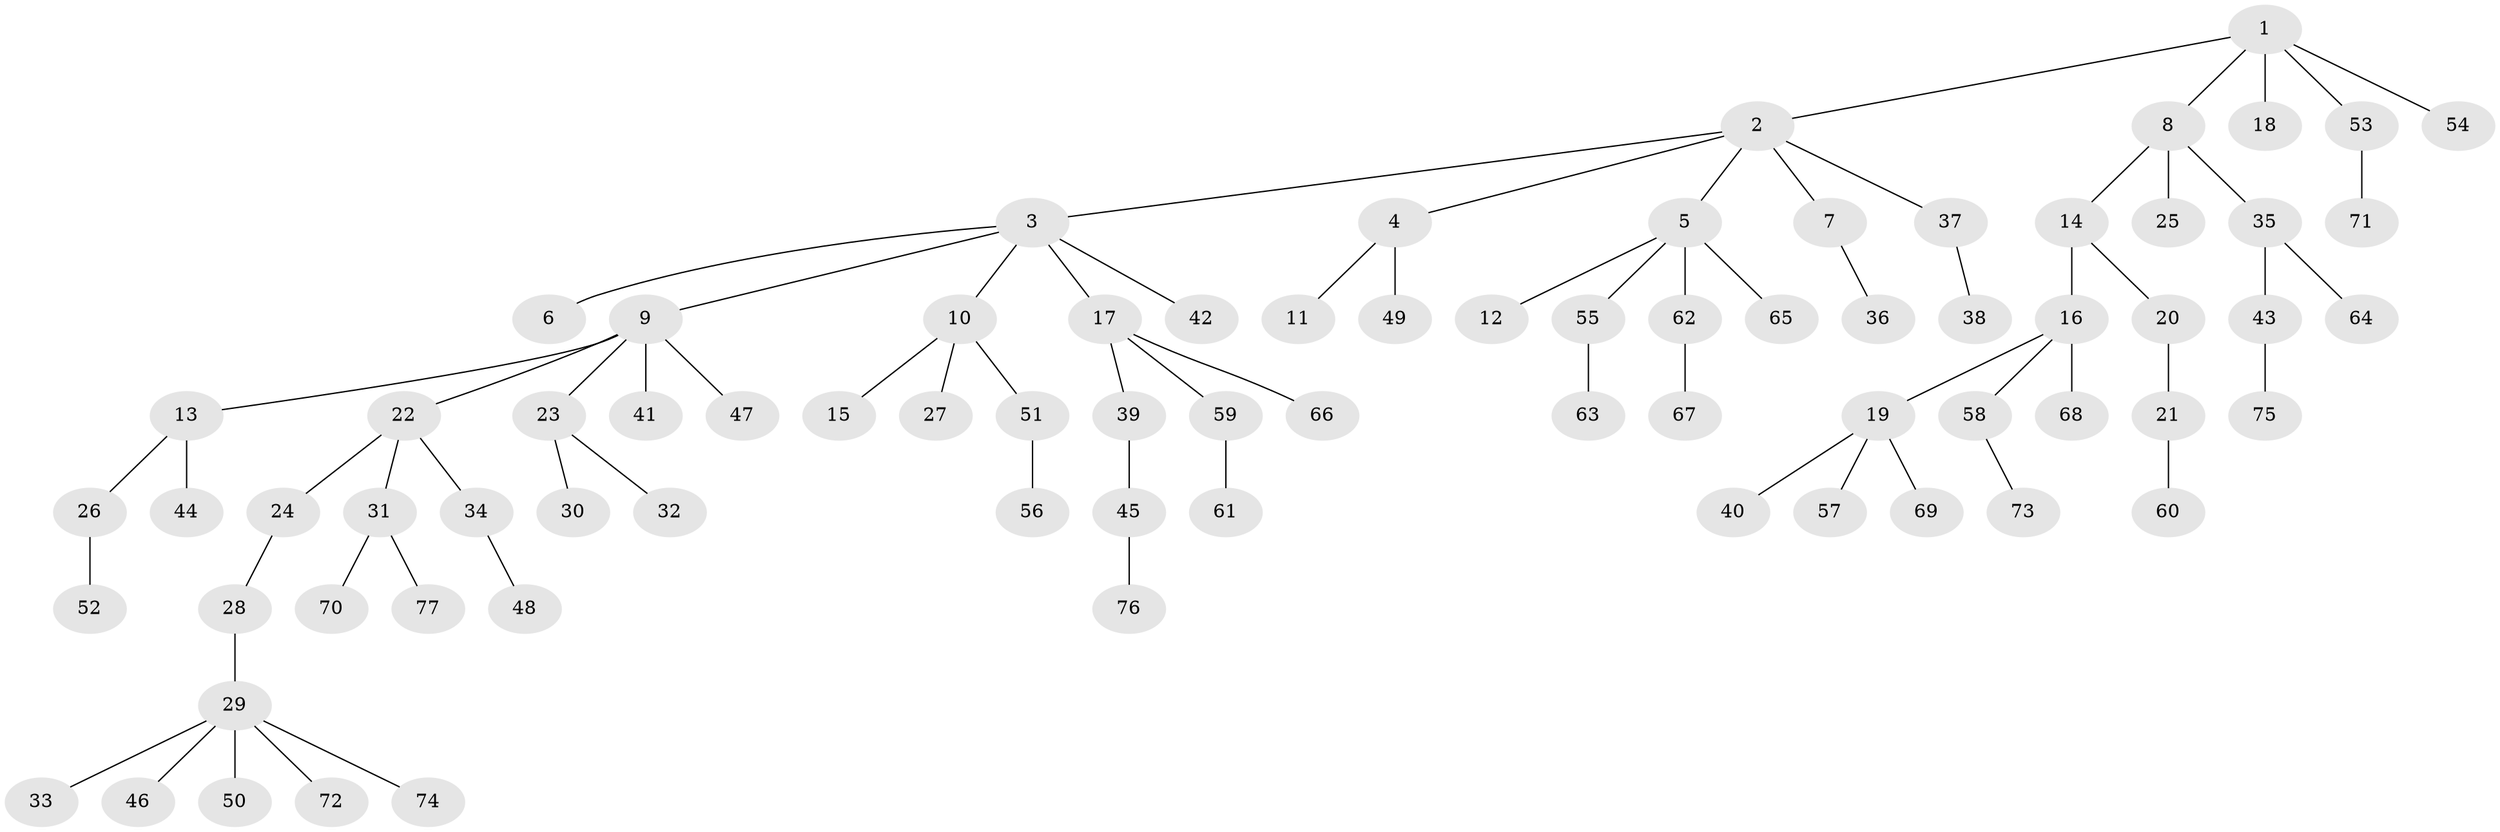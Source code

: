 // coarse degree distribution, {9: 0.0196078431372549, 10: 0.0196078431372549, 2: 0.13725490196078433, 5: 0.058823529411764705, 1: 0.6470588235294118, 3: 0.09803921568627451, 4: 0.0196078431372549}
// Generated by graph-tools (version 1.1) at 2025/52/02/27/25 19:52:11]
// undirected, 77 vertices, 76 edges
graph export_dot {
graph [start="1"]
  node [color=gray90,style=filled];
  1;
  2;
  3;
  4;
  5;
  6;
  7;
  8;
  9;
  10;
  11;
  12;
  13;
  14;
  15;
  16;
  17;
  18;
  19;
  20;
  21;
  22;
  23;
  24;
  25;
  26;
  27;
  28;
  29;
  30;
  31;
  32;
  33;
  34;
  35;
  36;
  37;
  38;
  39;
  40;
  41;
  42;
  43;
  44;
  45;
  46;
  47;
  48;
  49;
  50;
  51;
  52;
  53;
  54;
  55;
  56;
  57;
  58;
  59;
  60;
  61;
  62;
  63;
  64;
  65;
  66;
  67;
  68;
  69;
  70;
  71;
  72;
  73;
  74;
  75;
  76;
  77;
  1 -- 2;
  1 -- 8;
  1 -- 18;
  1 -- 53;
  1 -- 54;
  2 -- 3;
  2 -- 4;
  2 -- 5;
  2 -- 7;
  2 -- 37;
  3 -- 6;
  3 -- 9;
  3 -- 10;
  3 -- 17;
  3 -- 42;
  4 -- 11;
  4 -- 49;
  5 -- 12;
  5 -- 55;
  5 -- 62;
  5 -- 65;
  7 -- 36;
  8 -- 14;
  8 -- 25;
  8 -- 35;
  9 -- 13;
  9 -- 22;
  9 -- 23;
  9 -- 41;
  9 -- 47;
  10 -- 15;
  10 -- 27;
  10 -- 51;
  13 -- 26;
  13 -- 44;
  14 -- 16;
  14 -- 20;
  16 -- 19;
  16 -- 58;
  16 -- 68;
  17 -- 39;
  17 -- 59;
  17 -- 66;
  19 -- 40;
  19 -- 57;
  19 -- 69;
  20 -- 21;
  21 -- 60;
  22 -- 24;
  22 -- 31;
  22 -- 34;
  23 -- 30;
  23 -- 32;
  24 -- 28;
  26 -- 52;
  28 -- 29;
  29 -- 33;
  29 -- 46;
  29 -- 50;
  29 -- 72;
  29 -- 74;
  31 -- 70;
  31 -- 77;
  34 -- 48;
  35 -- 43;
  35 -- 64;
  37 -- 38;
  39 -- 45;
  43 -- 75;
  45 -- 76;
  51 -- 56;
  53 -- 71;
  55 -- 63;
  58 -- 73;
  59 -- 61;
  62 -- 67;
}

